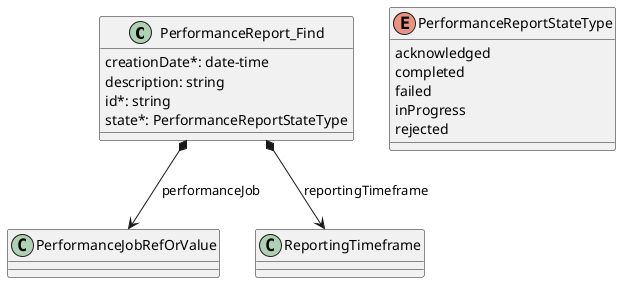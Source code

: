 @startuml useCase23Model

class PerformanceReport_Find {

    creationDate*: date-time
    description: string
    id*: string
    state*: PerformanceReportStateType
}

PerformanceReport_Find *--> PerformanceJobRefOrValue : performanceJob
PerformanceReport_Find *--> ReportingTimeframe : reportingTimeframe

enum PerformanceReportStateType {

    acknowledged
    completed
    failed
    inProgress
    rejected
}

@enduml